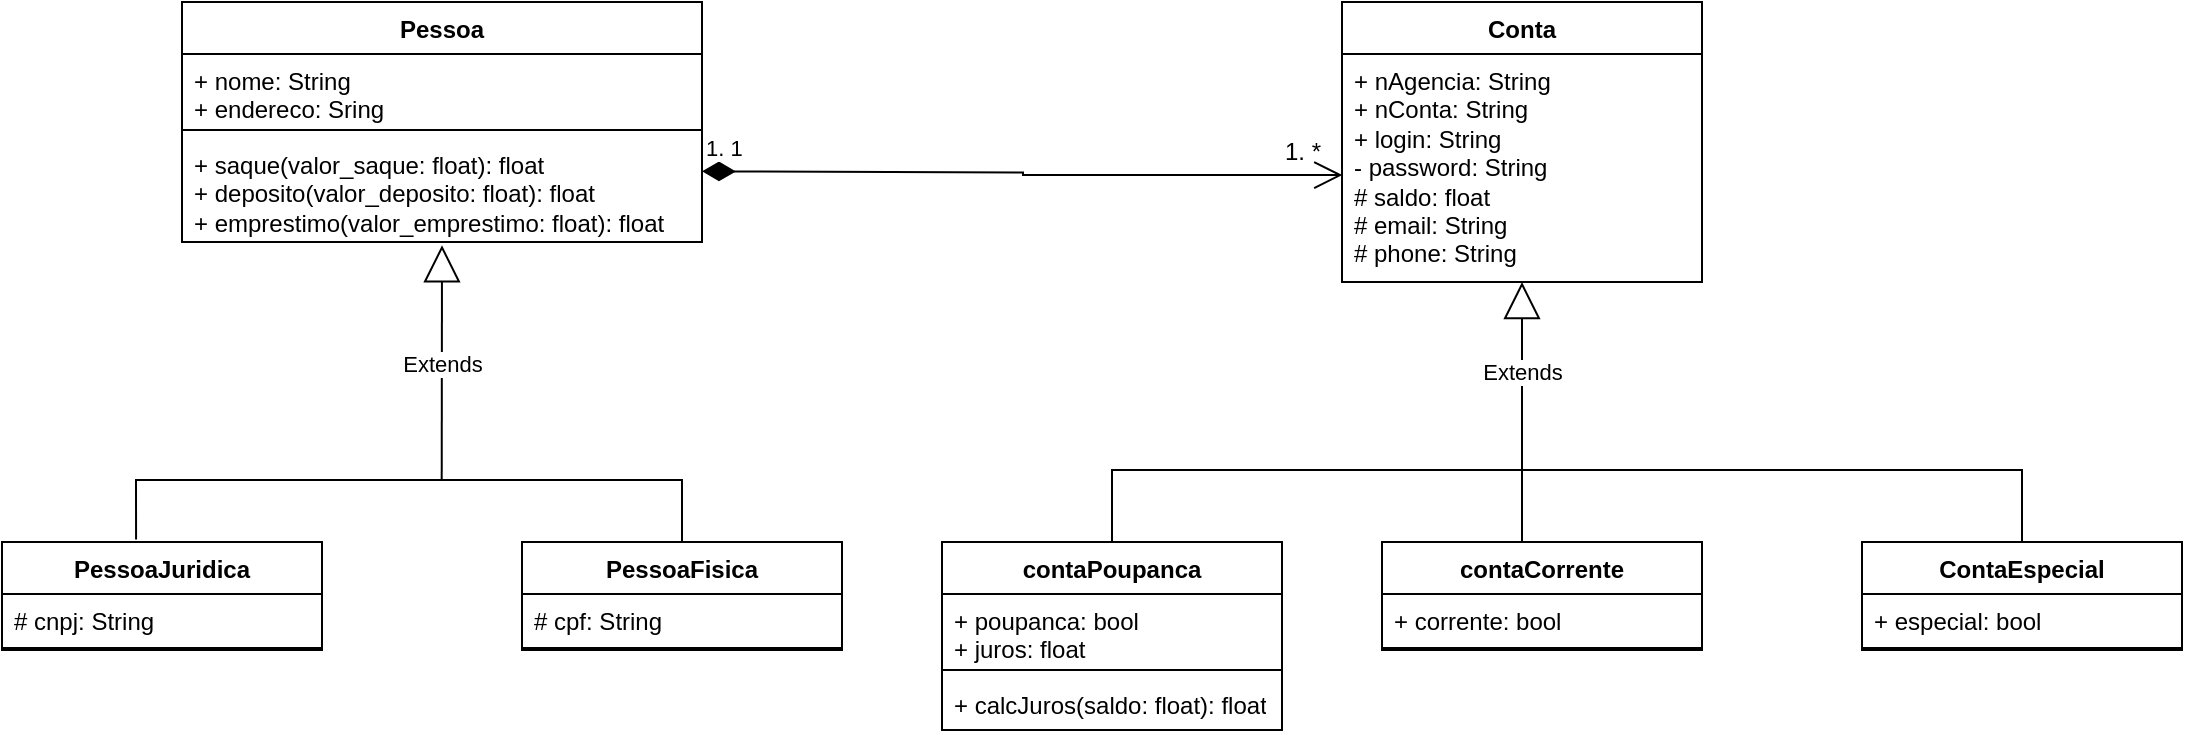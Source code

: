 <mxfile version="24.4.2" type="github">
  <diagram name="Página-1" id="2FHZ3JjaOcAvLIVi3lVU">
    <mxGraphModel dx="1120" dy="460" grid="1" gridSize="10" guides="1" tooltips="1" connect="1" arrows="1" fold="1" page="1" pageScale="1" pageWidth="1169" pageHeight="827" math="0" shadow="0">
      <root>
        <mxCell id="0" />
        <mxCell id="1" parent="0" />
        <mxCell id="h9MD6-Rxjj86tvAcJFAG-1" value="Pessoa" style="swimlane;fontStyle=1;align=center;verticalAlign=top;childLayout=stackLayout;horizontal=1;startSize=26;horizontalStack=0;resizeParent=1;resizeParentMax=0;resizeLast=0;collapsible=1;marginBottom=0;whiteSpace=wrap;html=1;" parent="1" vertex="1">
          <mxGeometry x="110" y="70" width="260" height="120" as="geometry" />
        </mxCell>
        <mxCell id="h9MD6-Rxjj86tvAcJFAG-2" value="&lt;div&gt;+ nome: String&lt;br&gt;&lt;/div&gt;&lt;div&gt;+ endereco: Sring&lt;/div&gt;" style="text;strokeColor=none;fillColor=none;align=left;verticalAlign=top;spacingLeft=4;spacingRight=4;overflow=hidden;rotatable=0;points=[[0,0.5],[1,0.5]];portConstraint=eastwest;whiteSpace=wrap;html=1;" parent="h9MD6-Rxjj86tvAcJFAG-1" vertex="1">
          <mxGeometry y="26" width="260" height="34" as="geometry" />
        </mxCell>
        <mxCell id="h9MD6-Rxjj86tvAcJFAG-3" value="" style="line;strokeWidth=1;fillColor=none;align=left;verticalAlign=middle;spacingTop=-1;spacingLeft=3;spacingRight=3;rotatable=0;labelPosition=right;points=[];portConstraint=eastwest;strokeColor=inherit;" parent="h9MD6-Rxjj86tvAcJFAG-1" vertex="1">
          <mxGeometry y="60" width="260" height="8" as="geometry" />
        </mxCell>
        <mxCell id="h9MD6-Rxjj86tvAcJFAG-4" value="+ saque(valor_saque: float): float&lt;div&gt;+ deposito(valor_deposito: float): float&lt;/div&gt;&lt;div&gt;+ emprestimo(valor_emprestimo: float): float&lt;/div&gt;" style="text;strokeColor=none;fillColor=none;align=left;verticalAlign=top;spacingLeft=4;spacingRight=4;overflow=hidden;rotatable=0;points=[[0,0.5],[1,0.5]];portConstraint=eastwest;whiteSpace=wrap;html=1;rounded=0;glass=0;shadow=0;" parent="h9MD6-Rxjj86tvAcJFAG-1" vertex="1">
          <mxGeometry y="68" width="260" height="52" as="geometry" />
        </mxCell>
        <mxCell id="h9MD6-Rxjj86tvAcJFAG-5" value="Conta" style="swimlane;fontStyle=1;align=center;verticalAlign=top;childLayout=stackLayout;horizontal=1;startSize=26;horizontalStack=0;resizeParent=1;resizeParentMax=0;resizeLast=0;collapsible=1;marginBottom=0;whiteSpace=wrap;html=1;" parent="1" vertex="1">
          <mxGeometry x="690" y="70" width="180" height="140" as="geometry" />
        </mxCell>
        <mxCell id="h9MD6-Rxjj86tvAcJFAG-6" value="&lt;div&gt;+ nAgencia: String&lt;/div&gt;&lt;div&gt;&lt;span style=&quot;background-color: initial;&quot;&gt;+ nConta: String&lt;/span&gt;&lt;br&gt;&lt;/div&gt;&lt;div&gt;+ login: String&lt;div&gt;- password: String&lt;/div&gt;&lt;/div&gt;# saldo: float&lt;div&gt;&lt;div&gt;# email: String&lt;/div&gt;&lt;div&gt;# phone: String&lt;/div&gt;&lt;/div&gt;&lt;div&gt;&lt;br&gt;&lt;/div&gt;" style="text;strokeColor=none;fillColor=none;align=left;verticalAlign=top;spacingLeft=4;spacingRight=4;overflow=hidden;rotatable=0;points=[[0,0.5],[1,0.5]];portConstraint=eastwest;whiteSpace=wrap;html=1;" parent="h9MD6-Rxjj86tvAcJFAG-5" vertex="1">
          <mxGeometry y="26" width="180" height="114" as="geometry" />
        </mxCell>
        <mxCell id="h9MD6-Rxjj86tvAcJFAG-7" value="" style="line;strokeWidth=1;fillColor=none;align=left;verticalAlign=middle;spacingTop=-1;spacingLeft=3;spacingRight=3;rotatable=0;labelPosition=right;points=[];portConstraint=eastwest;strokeColor=inherit;" parent="h9MD6-Rxjj86tvAcJFAG-5" vertex="1">
          <mxGeometry y="140" width="180" as="geometry" />
        </mxCell>
        <mxCell id="h9MD6-Rxjj86tvAcJFAG-12" value="PessoaJuridica" style="swimlane;fontStyle=1;align=center;verticalAlign=top;childLayout=stackLayout;horizontal=1;startSize=26;horizontalStack=0;resizeParent=1;resizeParentMax=0;resizeLast=0;collapsible=1;marginBottom=0;whiteSpace=wrap;html=1;" parent="1" vertex="1">
          <mxGeometry x="20" y="340" width="160" height="54" as="geometry" />
        </mxCell>
        <mxCell id="h9MD6-Rxjj86tvAcJFAG-13" value="# cnpj: String" style="text;strokeColor=none;fillColor=none;align=left;verticalAlign=top;spacingLeft=4;spacingRight=4;overflow=hidden;rotatable=0;points=[[0,0.5],[1,0.5]];portConstraint=eastwest;whiteSpace=wrap;html=1;" parent="h9MD6-Rxjj86tvAcJFAG-12" vertex="1">
          <mxGeometry y="26" width="160" height="26" as="geometry" />
        </mxCell>
        <mxCell id="h9MD6-Rxjj86tvAcJFAG-14" value="" style="line;strokeWidth=1;fillColor=none;align=left;verticalAlign=middle;spacingTop=-1;spacingLeft=3;spacingRight=3;rotatable=0;labelPosition=right;points=[];portConstraint=eastwest;strokeColor=inherit;" parent="h9MD6-Rxjj86tvAcJFAG-12" vertex="1">
          <mxGeometry y="52" width="160" height="2" as="geometry" />
        </mxCell>
        <mxCell id="h9MD6-Rxjj86tvAcJFAG-16" value="PessoaFisica" style="swimlane;fontStyle=1;align=center;verticalAlign=top;childLayout=stackLayout;horizontal=1;startSize=26;horizontalStack=0;resizeParent=1;resizeParentMax=0;resizeLast=0;collapsible=1;marginBottom=0;whiteSpace=wrap;html=1;" parent="1" vertex="1">
          <mxGeometry x="280" y="340" width="160" height="54" as="geometry">
            <mxRectangle x="420" y="350" width="100" height="30" as="alternateBounds" />
          </mxGeometry>
        </mxCell>
        <mxCell id="h9MD6-Rxjj86tvAcJFAG-17" value="# cpf: String" style="text;strokeColor=none;fillColor=none;align=left;verticalAlign=top;spacingLeft=4;spacingRight=4;overflow=hidden;rotatable=0;points=[[0,0.5],[1,0.5]];portConstraint=eastwest;whiteSpace=wrap;html=1;" parent="h9MD6-Rxjj86tvAcJFAG-16" vertex="1">
          <mxGeometry y="26" width="160" height="26" as="geometry" />
        </mxCell>
        <mxCell id="h9MD6-Rxjj86tvAcJFAG-18" value="" style="line;strokeWidth=1;fillColor=none;align=left;verticalAlign=middle;spacingTop=-1;spacingLeft=3;spacingRight=3;rotatable=0;labelPosition=right;points=[];portConstraint=eastwest;strokeColor=inherit;" parent="h9MD6-Rxjj86tvAcJFAG-16" vertex="1">
          <mxGeometry y="52" width="160" height="2" as="geometry" />
        </mxCell>
        <mxCell id="jwGuDNv0T2KUxqVgVJGt-12" style="edgeStyle=orthogonalEdgeStyle;rounded=0;orthogonalLoop=1;jettySize=auto;html=1;strokeColor=default;flowAnimation=0;endArrow=none;endFill=0;" parent="1" source="jwGuDNv0T2KUxqVgVJGt-11" target="h9MD6-Rxjj86tvAcJFAG-16" edge="1">
          <mxGeometry relative="1" as="geometry" />
        </mxCell>
        <mxCell id="jwGuDNv0T2KUxqVgVJGt-11" value="" style="line;strokeWidth=1;fillColor=none;align=left;verticalAlign=middle;spacingTop=-1;spacingLeft=3;spacingRight=3;rotatable=0;labelPosition=right;points=[];portConstraint=eastwest;strokeColor=inherit;" parent="1" vertex="1">
          <mxGeometry x="220" y="290" width="40" height="38" as="geometry" />
        </mxCell>
        <mxCell id="jwGuDNv0T2KUxqVgVJGt-13" style="edgeStyle=orthogonalEdgeStyle;rounded=0;orthogonalLoop=1;jettySize=auto;html=1;entryX=0.419;entryY=-0.023;entryDx=0;entryDy=0;entryPerimeter=0;endArrow=none;endFill=0;" parent="1" source="jwGuDNv0T2KUxqVgVJGt-11" target="h9MD6-Rxjj86tvAcJFAG-12" edge="1">
          <mxGeometry relative="1" as="geometry" />
        </mxCell>
        <mxCell id="jwGuDNv0T2KUxqVgVJGt-14" value="Extends" style="endArrow=block;endSize=16;endFill=0;html=1;rounded=0;exitX=0.493;exitY=0.514;exitDx=0;exitDy=0;exitPerimeter=0;entryX=0.5;entryY=1.031;entryDx=0;entryDy=0;entryPerimeter=0;" parent="1" target="h9MD6-Rxjj86tvAcJFAG-4" edge="1">
          <mxGeometry width="160" relative="1" as="geometry">
            <mxPoint x="239.86" y="309.532" as="sourcePoint" />
            <mxPoint x="240.14" y="240" as="targetPoint" />
          </mxGeometry>
        </mxCell>
        <mxCell id="jwGuDNv0T2KUxqVgVJGt-21" value="Extends" style="endArrow=block;endSize=16;endFill=0;html=1;rounded=0;entryX=0.5;entryY=1;entryDx=0;entryDy=0;" parent="1" source="jwGuDNv0T2KUxqVgVJGt-22" target="h9MD6-Rxjj86tvAcJFAG-5" edge="1">
          <mxGeometry width="160" relative="1" as="geometry">
            <mxPoint x="780" y="280" as="sourcePoint" />
            <mxPoint x="820" y="240" as="targetPoint" />
          </mxGeometry>
        </mxCell>
        <mxCell id="jwGuDNv0T2KUxqVgVJGt-23" value="" style="endArrow=none;endSize=16;endFill=0;html=1;rounded=0;entryX=0.5;entryY=0.45;entryDx=0;entryDy=0;entryPerimeter=0;" parent="1" target="jwGuDNv0T2KUxqVgVJGt-22" edge="1">
          <mxGeometry width="160" relative="1" as="geometry">
            <mxPoint x="780" y="280" as="sourcePoint" />
            <mxPoint x="780" y="198" as="targetPoint" />
          </mxGeometry>
        </mxCell>
        <mxCell id="jwGuDNv0T2KUxqVgVJGt-36" style="edgeStyle=orthogonalEdgeStyle;rounded=0;orthogonalLoop=1;jettySize=auto;html=1;entryX=0.5;entryY=0;entryDx=0;entryDy=0;endArrow=none;endFill=0;" parent="1" source="jwGuDNv0T2KUxqVgVJGt-22" target="jwGuDNv0T2KUxqVgVJGt-32" edge="1">
          <mxGeometry relative="1" as="geometry" />
        </mxCell>
        <mxCell id="jwGuDNv0T2KUxqVgVJGt-37" style="edgeStyle=orthogonalEdgeStyle;rounded=0;orthogonalLoop=1;jettySize=auto;html=1;entryX=0.5;entryY=0;entryDx=0;entryDy=0;endArrow=none;endFill=0;" parent="1" source="jwGuDNv0T2KUxqVgVJGt-22" target="jwGuDNv0T2KUxqVgVJGt-24" edge="1">
          <mxGeometry relative="1" as="geometry" />
        </mxCell>
        <mxCell id="jwGuDNv0T2KUxqVgVJGt-22" value="" style="line;strokeWidth=1;fillColor=none;align=left;verticalAlign=middle;spacingTop=-1;spacingLeft=3;spacingRight=3;rotatable=0;labelPosition=right;points=[];portConstraint=eastwest;strokeColor=inherit;" parent="1" vertex="1">
          <mxGeometry x="760" y="300" width="40" height="8" as="geometry" />
        </mxCell>
        <mxCell id="jwGuDNv0T2KUxqVgVJGt-24" value="ContaEspecial" style="swimlane;fontStyle=1;align=center;verticalAlign=top;childLayout=stackLayout;horizontal=1;startSize=26;horizontalStack=0;resizeParent=1;resizeParentMax=0;resizeLast=0;collapsible=1;marginBottom=0;whiteSpace=wrap;html=1;" parent="1" vertex="1">
          <mxGeometry x="950" y="340" width="160" height="54" as="geometry" />
        </mxCell>
        <mxCell id="jwGuDNv0T2KUxqVgVJGt-25" value="+ especial: bool" style="text;strokeColor=none;fillColor=none;align=left;verticalAlign=top;spacingLeft=4;spacingRight=4;overflow=hidden;rotatable=0;points=[[0,0.5],[1,0.5]];portConstraint=eastwest;whiteSpace=wrap;html=1;" parent="jwGuDNv0T2KUxqVgVJGt-24" vertex="1">
          <mxGeometry y="26" width="160" height="26" as="geometry" />
        </mxCell>
        <mxCell id="jwGuDNv0T2KUxqVgVJGt-26" value="" style="line;strokeWidth=1;fillColor=none;align=left;verticalAlign=middle;spacingTop=-1;spacingLeft=3;spacingRight=3;rotatable=0;labelPosition=right;points=[];portConstraint=eastwest;strokeColor=inherit;" parent="jwGuDNv0T2KUxqVgVJGt-24" vertex="1">
          <mxGeometry y="52" width="160" height="2" as="geometry" />
        </mxCell>
        <mxCell id="jwGuDNv0T2KUxqVgVJGt-28" value="contaCorrente" style="swimlane;fontStyle=1;align=center;verticalAlign=top;childLayout=stackLayout;horizontal=1;startSize=26;horizontalStack=0;resizeParent=1;resizeParentMax=0;resizeLast=0;collapsible=1;marginBottom=0;whiteSpace=wrap;html=1;" parent="1" vertex="1">
          <mxGeometry x="710" y="340" width="160" height="54" as="geometry" />
        </mxCell>
        <mxCell id="jwGuDNv0T2KUxqVgVJGt-29" value="+ corrente: bool" style="text;strokeColor=none;fillColor=none;align=left;verticalAlign=top;spacingLeft=4;spacingRight=4;overflow=hidden;rotatable=0;points=[[0,0.5],[1,0.5]];portConstraint=eastwest;whiteSpace=wrap;html=1;" parent="jwGuDNv0T2KUxqVgVJGt-28" vertex="1">
          <mxGeometry y="26" width="160" height="26" as="geometry" />
        </mxCell>
        <mxCell id="jwGuDNv0T2KUxqVgVJGt-30" value="" style="line;strokeWidth=1;fillColor=none;align=left;verticalAlign=middle;spacingTop=-1;spacingLeft=3;spacingRight=3;rotatable=0;labelPosition=right;points=[];portConstraint=eastwest;strokeColor=inherit;" parent="jwGuDNv0T2KUxqVgVJGt-28" vertex="1">
          <mxGeometry y="52" width="160" height="2" as="geometry" />
        </mxCell>
        <mxCell id="jwGuDNv0T2KUxqVgVJGt-32" value="contaPoupanca" style="swimlane;fontStyle=1;align=center;verticalAlign=top;childLayout=stackLayout;horizontal=1;startSize=26;horizontalStack=0;resizeParent=1;resizeParentMax=0;resizeLast=0;collapsible=1;marginBottom=0;whiteSpace=wrap;html=1;" parent="1" vertex="1">
          <mxGeometry x="490" y="340" width="170" height="94" as="geometry" />
        </mxCell>
        <mxCell id="jwGuDNv0T2KUxqVgVJGt-33" value="+ poupanca: bool&lt;div&gt;+ juros: float&lt;/div&gt;" style="text;strokeColor=none;fillColor=none;align=left;verticalAlign=top;spacingLeft=4;spacingRight=4;overflow=hidden;rotatable=0;points=[[0,0.5],[1,0.5]];portConstraint=eastwest;whiteSpace=wrap;html=1;" parent="jwGuDNv0T2KUxqVgVJGt-32" vertex="1">
          <mxGeometry y="26" width="170" height="34" as="geometry" />
        </mxCell>
        <mxCell id="jwGuDNv0T2KUxqVgVJGt-34" value="" style="line;strokeWidth=1;fillColor=none;align=left;verticalAlign=middle;spacingTop=-1;spacingLeft=3;spacingRight=3;rotatable=0;labelPosition=right;points=[];portConstraint=eastwest;strokeColor=inherit;" parent="jwGuDNv0T2KUxqVgVJGt-32" vertex="1">
          <mxGeometry y="60" width="170" height="8" as="geometry" />
        </mxCell>
        <mxCell id="jwGuDNv0T2KUxqVgVJGt-35" value="+ calcJuros(saldo: float): float" style="text;strokeColor=none;fillColor=none;align=left;verticalAlign=top;spacingLeft=4;spacingRight=4;overflow=hidden;rotatable=0;points=[[0,0.5],[1,0.5]];portConstraint=eastwest;whiteSpace=wrap;html=1;" parent="jwGuDNv0T2KUxqVgVJGt-32" vertex="1">
          <mxGeometry y="68" width="170" height="26" as="geometry" />
        </mxCell>
        <mxCell id="jwGuDNv0T2KUxqVgVJGt-39" style="edgeStyle=orthogonalEdgeStyle;rounded=0;orthogonalLoop=1;jettySize=auto;html=1;endArrow=none;endFill=0;" parent="1" source="jwGuDNv0T2KUxqVgVJGt-28" edge="1">
          <mxGeometry relative="1" as="geometry">
            <mxPoint x="780" y="310" as="targetPoint" />
            <Array as="points">
              <mxPoint x="780" y="303" />
            </Array>
          </mxGeometry>
        </mxCell>
        <mxCell id="jwGuDNv0T2KUxqVgVJGt-43" value="1. 1" style="endArrow=open;html=1;endSize=12;startArrow=diamondThin;startSize=14;startFill=1;edgeStyle=orthogonalEdgeStyle;align=left;verticalAlign=bottom;rounded=0;entryX=0.001;entryY=0.531;entryDx=0;entryDy=0;entryPerimeter=0;strokeColor=default;" parent="1" target="h9MD6-Rxjj86tvAcJFAG-6" edge="1">
          <mxGeometry x="-1" y="3" relative="1" as="geometry">
            <mxPoint x="370" y="154.66" as="sourcePoint" />
            <mxPoint x="530" y="154.66" as="targetPoint" />
            <Array as="points" />
          </mxGeometry>
        </mxCell>
        <mxCell id="jwGuDNv0T2KUxqVgVJGt-46" value="1. *" style="text;html=1;align=center;verticalAlign=middle;resizable=0;points=[];autosize=1;strokeColor=none;fillColor=none;" parent="1" vertex="1">
          <mxGeometry x="650" y="130" width="40" height="30" as="geometry" />
        </mxCell>
      </root>
    </mxGraphModel>
  </diagram>
</mxfile>
